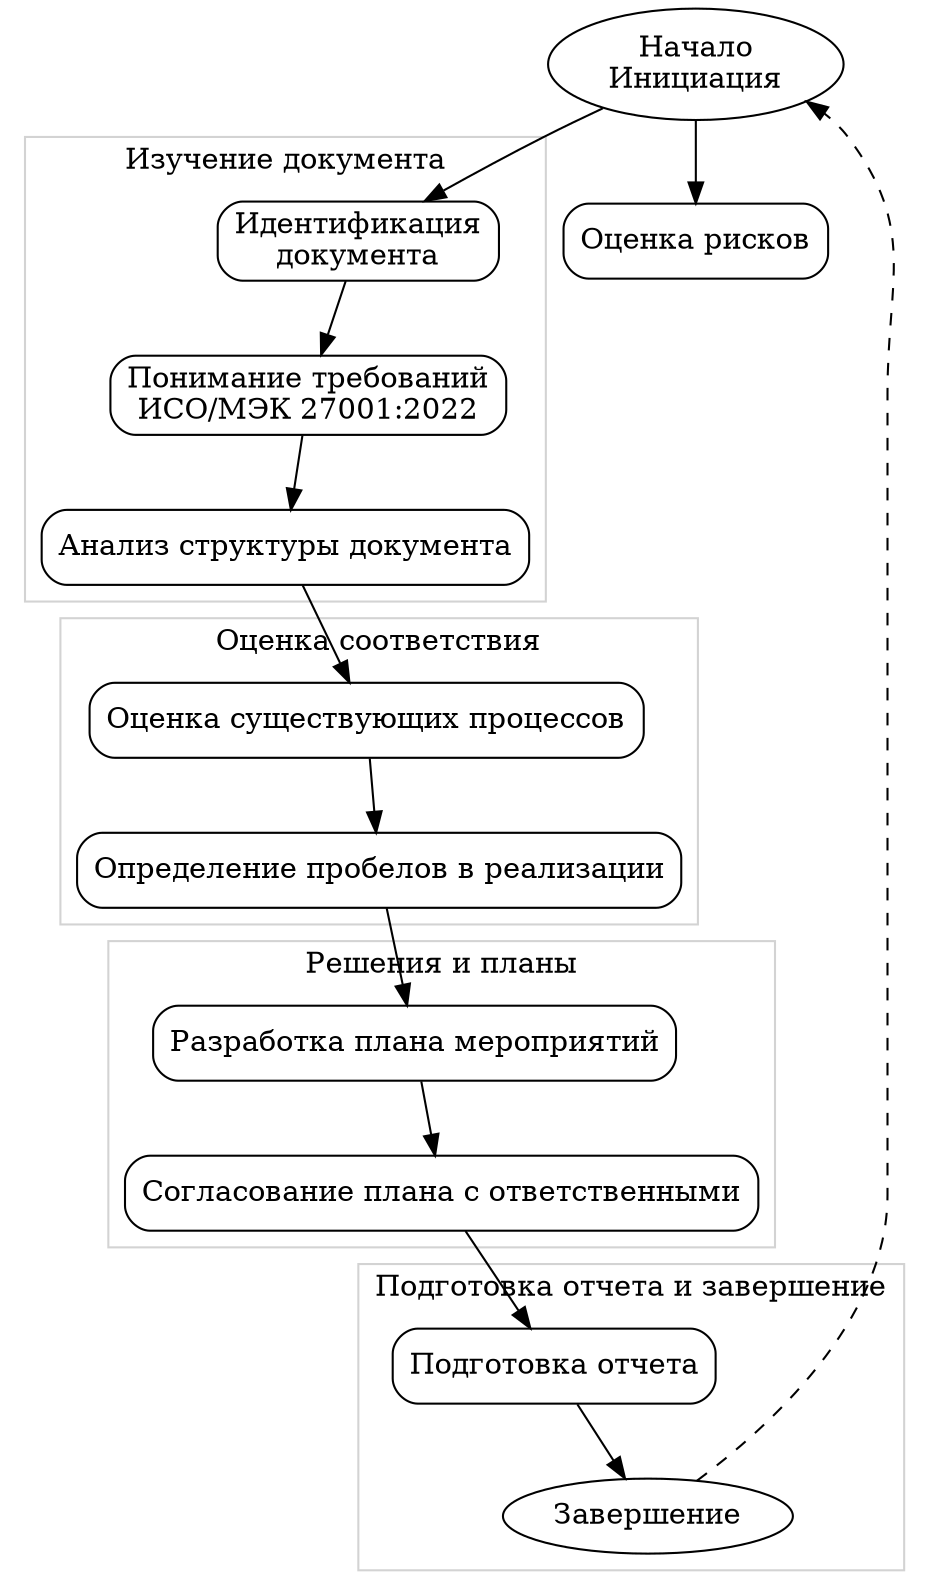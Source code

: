 digraph iso27001_analysis {
  rankdir=TB;
  node [shape=box, style=rounded];

  // Инициация
  start [label="Начало\nИнициация" shape=ellipse];

  identify [label="Идентификация\nдокумента"];
  risk_assessment [label="Оценка рисков"];

  start -> identify;
  start -> risk_assessment;

  // Изучение документа
  subgraph cluster_study {
    label="Изучение документа";
    color=lightgrey;

    understand_requirements [label="Понимание требований\nИСО/МЭК 27001:2022"];
    document_analysis [label="Анализ структуры документа"];

    identify -> understand_requirements;
    understand_requirements -> document_analysis;
  }

  // Оценка соответствия
  subgraph cluster_compliance {
    label="Оценка соответствия";
    color=lightgrey;

    assess_processes [label="Оценка существующих процессов"];
    identify_gaps [label="Определение пробелов в реализации"];

    document_analysis -> assess_processes;
    assess_processes -> identify_gaps;
  }

  // Решения и планы
  subgraph cluster_solutions {
    label="Решения и планы";
    color=lightgrey;

    develop_plan [label="Разработка плана мероприятий"];
    coordinate_plan [label="Согласование плана с ответственными"];

    identify_gaps -> develop_plan;
    develop_plan -> coordinate_plan;
  }

  // Подготовка отчета и завершение
  subgraph cluster_report {
    label="Подготовка отчета и завершение";
    color=lightgrey;

    prepare_report [label="Подготовка отчета"];
    finish [label="Завершение"];

    coordinate_plan -> prepare_report;
    prepare_report -> finish;
  }

  // Стиль узлов
  node [shape=box, style=rounded];

  // Завершение
  finish [label="Завершение" shape=ellipse];

  // Связи завершения
  finish -> start [style=dashed];

  // Стиль ребер
  edge [dir=forward];
}